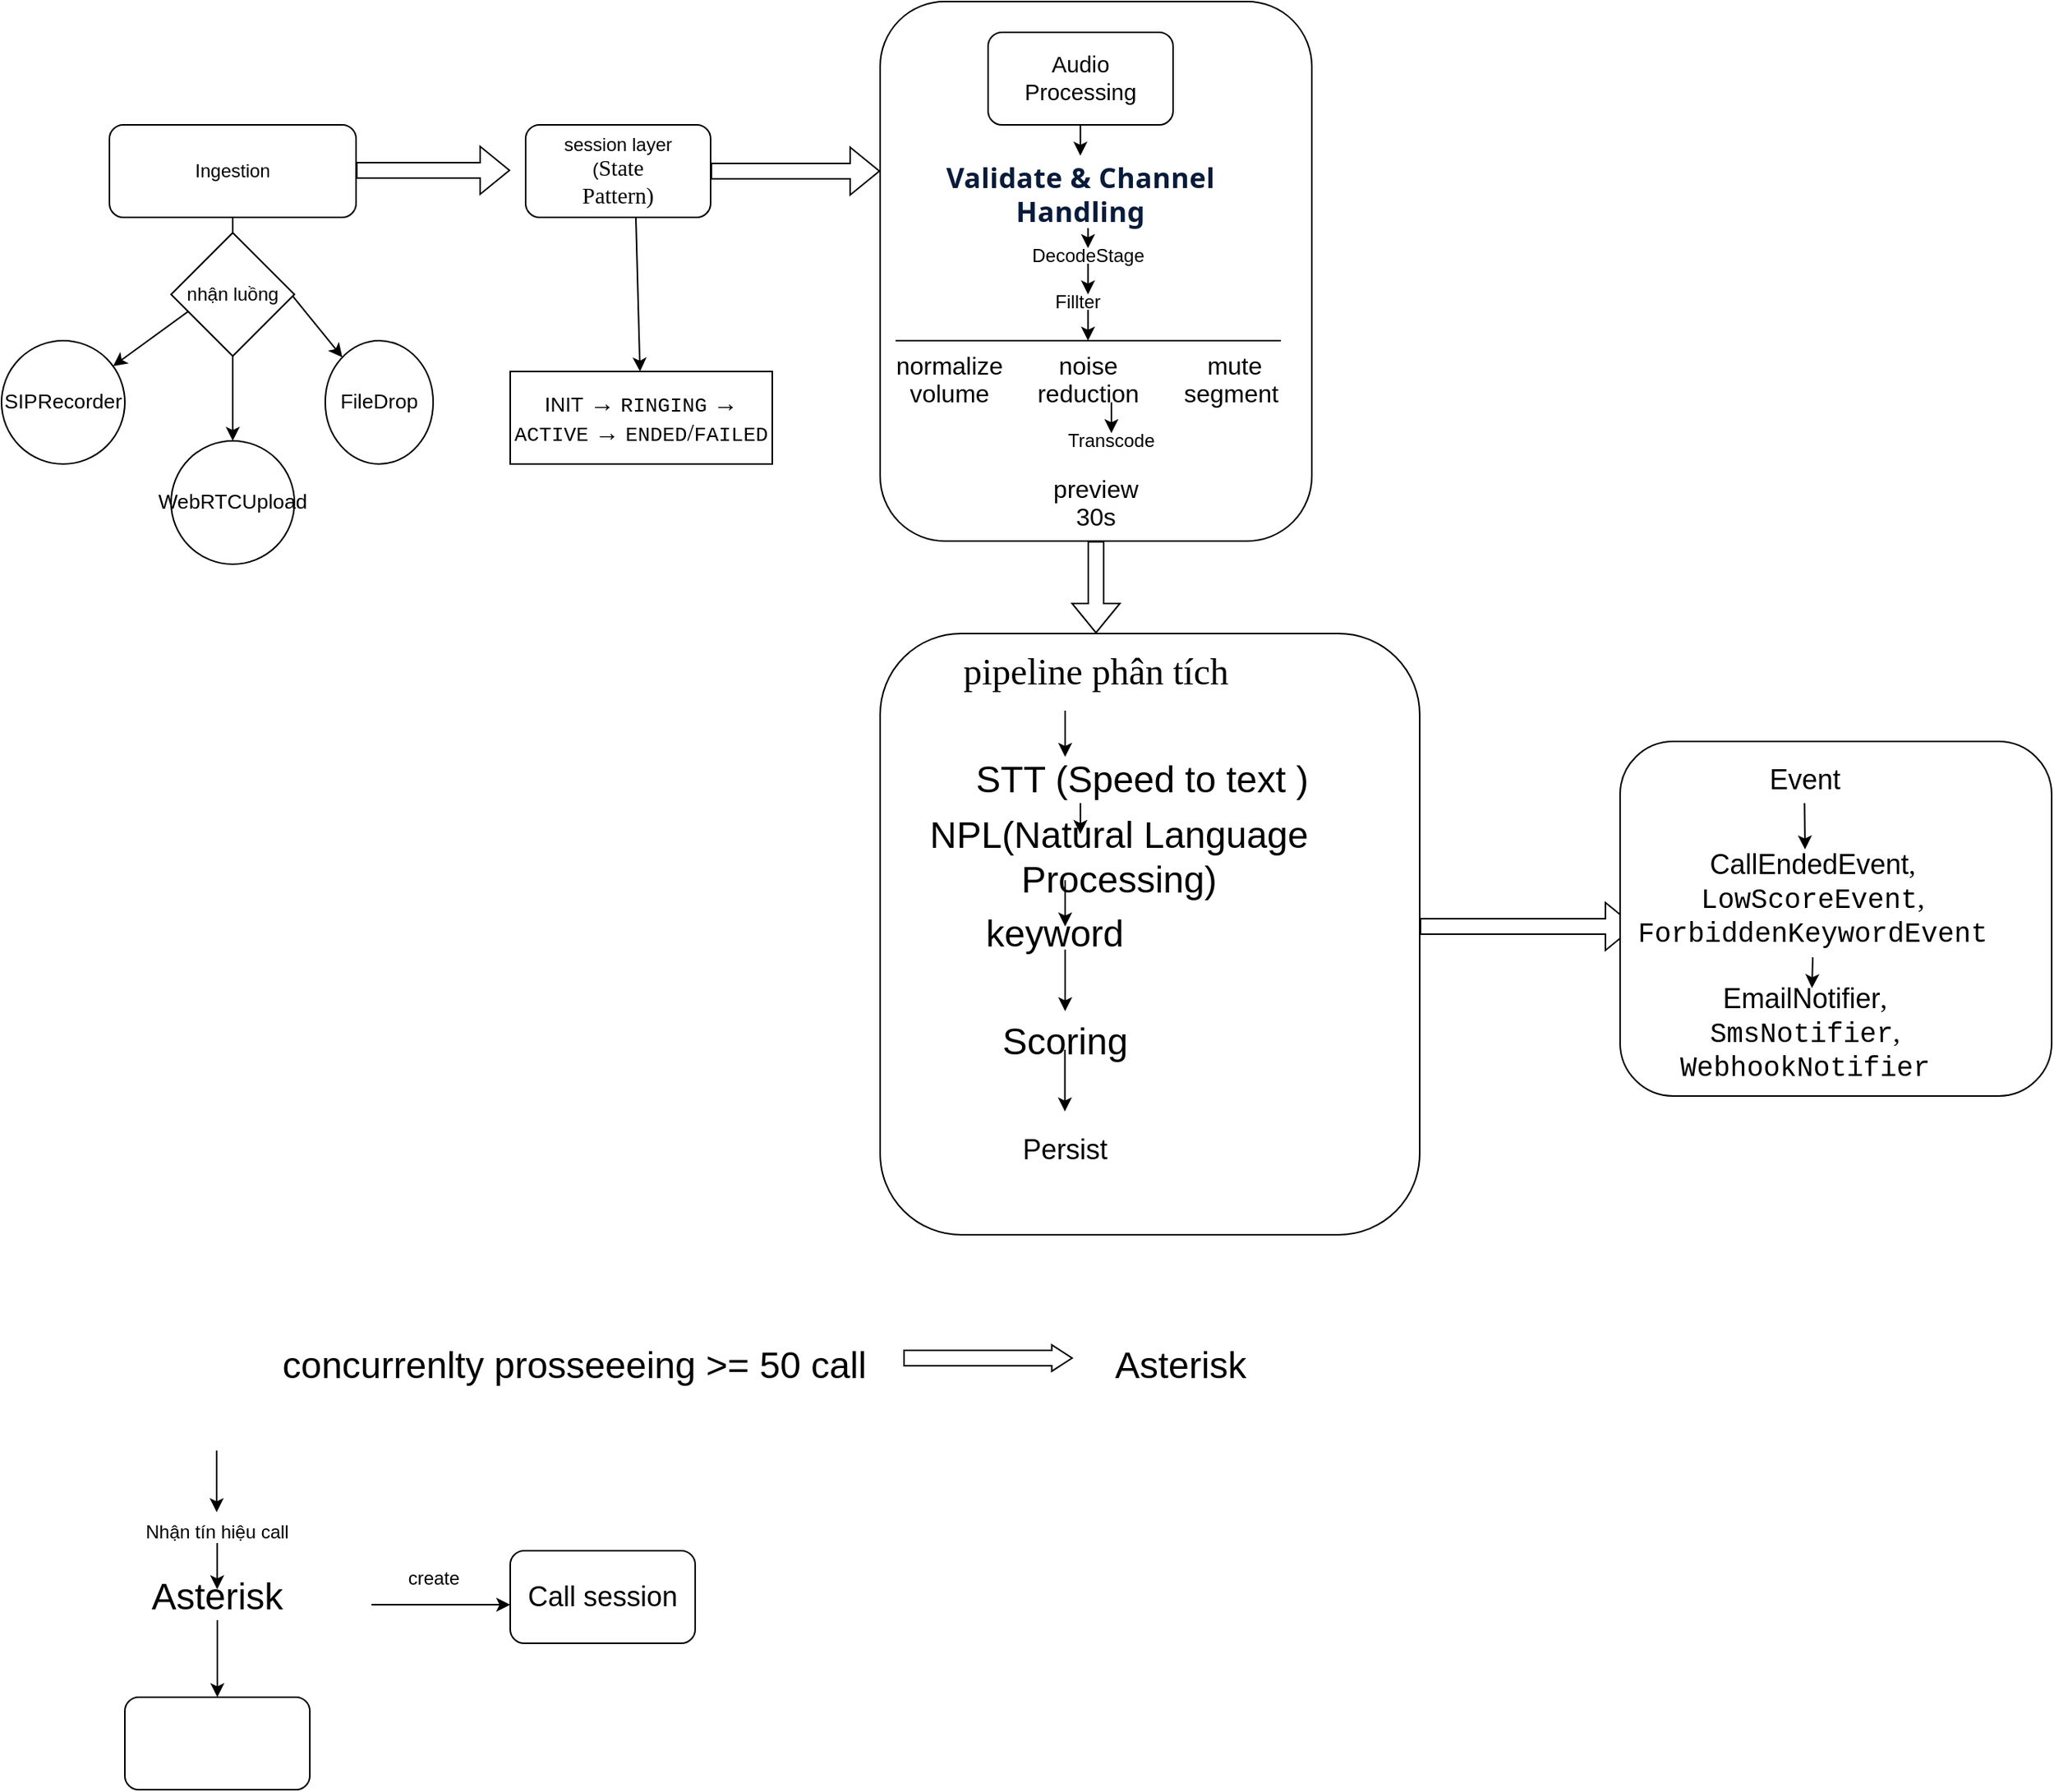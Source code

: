 <mxfile version="28.2.0">
  <diagram name="Trang-1" id="oZ52oYvjrc90oJdQxdDQ">
    <mxGraphModel dx="533" dy="1393" grid="1" gridSize="10" guides="1" tooltips="1" connect="1" arrows="1" fold="1" page="1" pageScale="1" pageWidth="827" pageHeight="1169" math="0" shadow="0">
      <root>
        <mxCell id="0" />
        <mxCell id="1" parent="0" />
        <mxCell id="zGxczyXv4zAKZU_s1g3h-1" value="Ingestion" style="rounded=1;whiteSpace=wrap;html=1;" parent="1" vertex="1">
          <mxGeometry x="100" y="10" width="160" height="60" as="geometry" />
        </mxCell>
        <mxCell id="zGxczyXv4zAKZU_s1g3h-2" value="" style="shape=flexArrow;endArrow=classic;html=1;rounded=0;" parent="1" edge="1">
          <mxGeometry width="50" height="50" relative="1" as="geometry">
            <mxPoint x="260" y="39.5" as="sourcePoint" />
            <mxPoint x="360" y="39.5" as="targetPoint" />
          </mxGeometry>
        </mxCell>
        <mxCell id="zGxczyXv4zAKZU_s1g3h-3" value="session layer&lt;div&gt;(&lt;span style=&quot;font-family: Cambria, serif; font-size: 11pt; background-color: transparent; color: light-dark(rgb(0, 0, 0), rgb(255, 255, 255));&quot;&gt;State&lt;br/&gt;Pattern)&lt;/span&gt;&lt;/div&gt;" style="rounded=1;whiteSpace=wrap;html=1;" parent="1" vertex="1">
          <mxGeometry x="370" y="10" width="120" height="60" as="geometry" />
        </mxCell>
        <mxCell id="zGxczyXv4zAKZU_s1g3h-4" value="&lt;span style=&quot;font-size:10.0pt;line-height:107%;&lt;br/&gt;font-family:&amp;quot;Courier New&amp;quot;;mso-fareast-font-family:&amp;quot;Times New Roman&amp;quot;;mso-ansi-language:&lt;br/&gt;EN-US;mso-fareast-language:EN-US;mso-bidi-language:AR-SA&quot;&gt;SIPRecorder&lt;/span&gt;" style="ellipse;whiteSpace=wrap;html=1;" parent="1" vertex="1">
          <mxGeometry x="30" y="150" width="80" height="80" as="geometry" />
        </mxCell>
        <mxCell id="zGxczyXv4zAKZU_s1g3h-5" value="&lt;span style=&quot;font-size:10.0pt;line-height:107%;&lt;br/&gt;font-family:&amp;quot;Courier New&amp;quot;;mso-fareast-font-family:&amp;quot;Times New Roman&amp;quot;;mso-ansi-language:&lt;br/&gt;EN-US;mso-fareast-language:EN-US;mso-bidi-language:AR-SA&quot;&gt;WebRTCUpload&lt;/span&gt;" style="ellipse;whiteSpace=wrap;html=1;" parent="1" vertex="1">
          <mxGeometry x="140" y="215" width="80" height="80" as="geometry" />
        </mxCell>
        <mxCell id="zGxczyXv4zAKZU_s1g3h-6" value="&lt;span style=&quot;font-size:10.0pt;line-height:107%;&lt;br/&gt;font-family:&amp;quot;Courier New&amp;quot;;mso-fareast-font-family:&amp;quot;Times New Roman&amp;quot;;mso-ansi-language:&lt;br/&gt;EN-US;mso-fareast-language:EN-US;mso-bidi-language:AR-SA&quot;&gt;FileDrop&lt;/span&gt;" style="ellipse;whiteSpace=wrap;html=1;" parent="1" vertex="1">
          <mxGeometry x="240" y="150" width="70" height="80" as="geometry" />
        </mxCell>
        <mxCell id="zGxczyXv4zAKZU_s1g3h-7" value="" style="endArrow=classic;html=1;rounded=0;exitX=0.925;exitY=0.438;exitDx=0;exitDy=0;exitPerimeter=0;" parent="1" source="zGxczyXv4zAKZU_s1g3h-11" target="zGxczyXv4zAKZU_s1g3h-6" edge="1">
          <mxGeometry width="50" height="50" relative="1" as="geometry">
            <mxPoint x="210" y="110" as="sourcePoint" />
            <mxPoint x="260" y="60" as="targetPoint" />
          </mxGeometry>
        </mxCell>
        <mxCell id="zGxczyXv4zAKZU_s1g3h-9" value="" style="endArrow=classic;html=1;rounded=0;exitX=0.5;exitY=1;exitDx=0;exitDy=0;entryX=0.5;entryY=0;entryDx=0;entryDy=0;" parent="1" target="zGxczyXv4zAKZU_s1g3h-5" edge="1">
          <mxGeometry width="50" height="50" relative="1" as="geometry">
            <mxPoint x="180" y="70" as="sourcePoint" />
            <mxPoint x="160" y="190" as="targetPoint" />
          </mxGeometry>
        </mxCell>
        <mxCell id="zGxczyXv4zAKZU_s1g3h-10" value="" style="endArrow=classic;html=1;rounded=0;" parent="1" target="zGxczyXv4zAKZU_s1g3h-4" edge="1">
          <mxGeometry width="50" height="50" relative="1" as="geometry">
            <mxPoint x="180" y="110" as="sourcePoint" />
            <mxPoint x="160" y="110" as="targetPoint" />
          </mxGeometry>
        </mxCell>
        <mxCell id="zGxczyXv4zAKZU_s1g3h-11" value="nhận luồng" style="rhombus;whiteSpace=wrap;html=1;" parent="1" vertex="1">
          <mxGeometry x="140" y="80" width="80" height="80" as="geometry" />
        </mxCell>
        <mxCell id="zGxczyXv4zAKZU_s1g3h-12" value="" style="shape=flexArrow;endArrow=classic;html=1;rounded=0;exitX=1;exitY=0.5;exitDx=0;exitDy=0;" parent="1" source="zGxczyXv4zAKZU_s1g3h-3" edge="1">
          <mxGeometry width="50" height="50" relative="1" as="geometry">
            <mxPoint x="530" y="80" as="sourcePoint" />
            <mxPoint x="600" y="40" as="targetPoint" />
          </mxGeometry>
        </mxCell>
        <mxCell id="zGxczyXv4zAKZU_s1g3h-13" value="" style="rounded=1;whiteSpace=wrap;html=1;" parent="1" vertex="1">
          <mxGeometry x="600" y="-70" width="280" height="350" as="geometry" />
        </mxCell>
        <mxCell id="zGxczyXv4zAKZU_s1g3h-15" value="&lt;span style=&quot;font-size: 14.667px;&quot;&gt;Audio&lt;/span&gt;&lt;br style=&quot;font-size: 14.667px;&quot;&gt;&lt;span style=&quot;font-size: 14.667px;&quot;&gt;Processing&lt;/span&gt;" style="rounded=1;whiteSpace=wrap;html=1;" parent="1" vertex="1">
          <mxGeometry x="670" y="-50" width="120" height="60" as="geometry" />
        </mxCell>
        <mxCell id="zGxczyXv4zAKZU_s1g3h-18" value="DecodeStage" style="text;html=1;align=center;verticalAlign=middle;whiteSpace=wrap;rounded=0;" parent="1" vertex="1">
          <mxGeometry x="705" y="80" width="60" height="30" as="geometry" />
        </mxCell>
        <mxCell id="zGxczyXv4zAKZU_s1g3h-19" value="" style="endArrow=classic;html=1;rounded=0;" parent="1" edge="1">
          <mxGeometry width="50" height="50" relative="1" as="geometry">
            <mxPoint x="734.83" y="70" as="sourcePoint" />
            <mxPoint x="734.83" y="90" as="targetPoint" />
          </mxGeometry>
        </mxCell>
        <mxCell id="zGxczyXv4zAKZU_s1g3h-20" value="Fillter&amp;nbsp;" style="text;html=1;align=center;verticalAlign=middle;whiteSpace=wrap;rounded=0;" parent="1" vertex="1">
          <mxGeometry x="700" y="110" width="60" height="30" as="geometry" />
        </mxCell>
        <mxCell id="zGxczyXv4zAKZU_s1g3h-21" value="" style="endArrow=classic;html=1;rounded=0;" parent="1" edge="1">
          <mxGeometry width="50" height="50" relative="1" as="geometry">
            <mxPoint x="734.83" y="100" as="sourcePoint" />
            <mxPoint x="734.83" y="120" as="targetPoint" />
          </mxGeometry>
        </mxCell>
        <mxCell id="zGxczyXv4zAKZU_s1g3h-22" value="&lt;span style=&quot;font-size:12.0pt;line-height:107%;&lt;br/&gt;font-family:&amp;quot;Times New Roman&amp;quot;,serif;mso-fareast-font-family:&amp;quot;Times New Roman&amp;quot;;&lt;br/&gt;mso-ansi-language:EN-US;mso-fareast-language:EN-US;mso-bidi-language:AR-SA&quot;&gt;normalize&lt;br/&gt;volume&lt;/span&gt;" style="text;html=1;align=center;verticalAlign=middle;whiteSpace=wrap;rounded=0;" parent="1" vertex="1">
          <mxGeometry x="615" y="160" width="60" height="30" as="geometry" />
        </mxCell>
        <mxCell id="zGxczyXv4zAKZU_s1g3h-23" value="&lt;span style=&quot;font-size:12.0pt;line-height:107%;&lt;br/&gt;font-family:&amp;quot;Times New Roman&amp;quot;,serif;mso-fareast-font-family:&amp;quot;Times New Roman&amp;quot;;&lt;br/&gt;mso-ansi-language:EN-US;mso-fareast-language:EN-US;mso-bidi-language:AR-SA&quot;&gt;noise reduction&lt;/span&gt;" style="text;html=1;align=center;verticalAlign=middle;whiteSpace=wrap;rounded=0;" parent="1" vertex="1">
          <mxGeometry x="705" y="160" width="60" height="30" as="geometry" />
        </mxCell>
        <mxCell id="zGxczyXv4zAKZU_s1g3h-24" value="&lt;span style=&quot;font-size:12.0pt;line-height:107%;&lt;br/&gt;font-family:&amp;quot;Times New Roman&amp;quot;,serif;mso-fareast-font-family:&amp;quot;Times New Roman&amp;quot;;&lt;br/&gt;mso-ansi-language:EN-US;mso-fareast-language:EN-US;mso-bidi-language:AR-SA&quot;&gt;mute&lt;br/&gt;segment&amp;nbsp;&lt;/span&gt;" style="text;html=1;align=center;verticalAlign=middle;whiteSpace=wrap;rounded=0;" parent="1" vertex="1">
          <mxGeometry x="800" y="160" width="60" height="30" as="geometry" />
        </mxCell>
        <mxCell id="zGxczyXv4zAKZU_s1g3h-25" value="" style="endArrow=classic;html=1;rounded=0;" parent="1" edge="1">
          <mxGeometry width="50" height="50" relative="1" as="geometry">
            <mxPoint x="734.83" y="130" as="sourcePoint" />
            <mxPoint x="734.83" y="150" as="targetPoint" />
          </mxGeometry>
        </mxCell>
        <mxCell id="zGxczyXv4zAKZU_s1g3h-27" value="" style="endArrow=none;html=1;rounded=0;" parent="1" edge="1">
          <mxGeometry width="50" height="50" relative="1" as="geometry">
            <mxPoint x="610" y="150" as="sourcePoint" />
            <mxPoint x="860" y="150" as="targetPoint" />
          </mxGeometry>
        </mxCell>
        <mxCell id="zGxczyXv4zAKZU_s1g3h-29" value="" style="endArrow=classic;html=1;rounded=0;" parent="1" edge="1">
          <mxGeometry width="50" height="50" relative="1" as="geometry">
            <mxPoint x="750" y="190" as="sourcePoint" />
            <mxPoint x="750" y="210" as="targetPoint" />
          </mxGeometry>
        </mxCell>
        <mxCell id="zGxczyXv4zAKZU_s1g3h-30" value="Transcode" style="text;html=1;align=center;verticalAlign=middle;whiteSpace=wrap;rounded=0;" parent="1" vertex="1">
          <mxGeometry x="720" y="200" width="60" height="30" as="geometry" />
        </mxCell>
        <mxCell id="zGxczyXv4zAKZU_s1g3h-32" value="&lt;span style=&quot;font-size: 12pt; line-height: 107%;&quot;&gt;preview&lt;br&gt;30s&lt;/span&gt;" style="text;html=1;align=center;verticalAlign=middle;whiteSpace=wrap;rounded=0;" parent="1" vertex="1">
          <mxGeometry x="710" y="240" width="60" height="30" as="geometry" />
        </mxCell>
        <mxCell id="zGxczyXv4zAKZU_s1g3h-33" value="" style="shape=flexArrow;endArrow=classic;html=1;rounded=0;exitX=0.5;exitY=1;exitDx=0;exitDy=0;" parent="1" source="zGxczyXv4zAKZU_s1g3h-13" edge="1">
          <mxGeometry width="50" height="50" relative="1" as="geometry">
            <mxPoint x="700" y="370" as="sourcePoint" />
            <mxPoint x="740" y="340" as="targetPoint" />
          </mxGeometry>
        </mxCell>
        <mxCell id="zGxczyXv4zAKZU_s1g3h-34" value="" style="rounded=1;whiteSpace=wrap;html=1;" parent="1" vertex="1">
          <mxGeometry x="600" y="340" width="350" height="390" as="geometry" />
        </mxCell>
        <mxCell id="zGxczyXv4zAKZU_s1g3h-35" value="&lt;div&gt;&lt;font style=&quot;font-size: 24px;&quot; face=&quot;Times New Roman, serif&quot;&gt;pipeline phân tích&lt;/font&gt;&lt;/div&gt;" style="text;html=1;align=center;verticalAlign=middle;whiteSpace=wrap;rounded=0;" parent="1" vertex="1">
          <mxGeometry x="650" y="340" width="180" height="50" as="geometry" />
        </mxCell>
        <mxCell id="zGxczyXv4zAKZU_s1g3h-36" value="" style="endArrow=classic;html=1;rounded=0;" parent="1" edge="1">
          <mxGeometry width="50" height="50" relative="1" as="geometry">
            <mxPoint x="720" y="390" as="sourcePoint" />
            <mxPoint x="720" y="420" as="targetPoint" />
          </mxGeometry>
        </mxCell>
        <mxCell id="zGxczyXv4zAKZU_s1g3h-37" value="&lt;font style=&quot;font-size: 24px;&quot;&gt;STT (Speed to text )&lt;/font&gt;" style="text;html=1;align=center;verticalAlign=middle;whiteSpace=wrap;rounded=0;" parent="1" vertex="1">
          <mxGeometry x="660" y="420" width="220" height="30" as="geometry" />
        </mxCell>
        <mxCell id="zGxczyXv4zAKZU_s1g3h-38" value="" style="endArrow=classic;html=1;rounded=0;" parent="1" edge="1">
          <mxGeometry width="50" height="50" relative="1" as="geometry">
            <mxPoint x="729.89" y="450" as="sourcePoint" />
            <mxPoint x="729.89" y="470" as="targetPoint" />
          </mxGeometry>
        </mxCell>
        <mxCell id="zGxczyXv4zAKZU_s1g3h-39" value="&lt;font style=&quot;font-size: 24px;&quot;&gt;NPL(Natural Language Processing)&lt;/font&gt;" style="text;html=1;align=center;verticalAlign=middle;whiteSpace=wrap;rounded=0;" parent="1" vertex="1">
          <mxGeometry x="580" y="470" width="350" height="30" as="geometry" />
        </mxCell>
        <mxCell id="zGxczyXv4zAKZU_s1g3h-41" value="" style="endArrow=classic;html=1;rounded=0;" parent="1" edge="1">
          <mxGeometry width="50" height="50" relative="1" as="geometry">
            <mxPoint x="720" y="500" as="sourcePoint" />
            <mxPoint x="720" y="530" as="targetPoint" />
          </mxGeometry>
        </mxCell>
        <mxCell id="zGxczyXv4zAKZU_s1g3h-42" value="&lt;font style=&quot;font-size: 24px;&quot;&gt;keyword&amp;nbsp;&amp;nbsp;&lt;/font&gt;" style="text;html=1;align=center;verticalAlign=middle;whiteSpace=wrap;rounded=0;" parent="1" vertex="1">
          <mxGeometry x="690" y="520" width="60" height="30" as="geometry" />
        </mxCell>
        <mxCell id="zGxczyXv4zAKZU_s1g3h-43" value="" style="endArrow=classic;html=1;rounded=0;" parent="1" edge="1">
          <mxGeometry width="50" height="50" relative="1" as="geometry">
            <mxPoint x="720" y="545" as="sourcePoint" />
            <mxPoint x="720" y="585" as="targetPoint" />
          </mxGeometry>
        </mxCell>
        <mxCell id="zGxczyXv4zAKZU_s1g3h-44" value="&lt;font style=&quot;font-size: 24px;&quot;&gt;Scoring&lt;/font&gt;" style="text;html=1;align=center;verticalAlign=middle;whiteSpace=wrap;rounded=0;" parent="1" vertex="1">
          <mxGeometry x="690" y="590" width="60" height="30" as="geometry" />
        </mxCell>
        <mxCell id="zGxczyXv4zAKZU_s1g3h-45" value="" style="endArrow=classic;html=1;rounded=0;" parent="1" edge="1">
          <mxGeometry width="50" height="50" relative="1" as="geometry">
            <mxPoint x="719.83" y="610" as="sourcePoint" />
            <mxPoint x="719.83" y="650" as="targetPoint" />
          </mxGeometry>
        </mxCell>
        <mxCell id="zGxczyXv4zAKZU_s1g3h-46" value="&lt;font style=&quot;font-size: 18px;&quot;&gt;Persist&lt;/font&gt;" style="text;html=1;align=center;verticalAlign=middle;whiteSpace=wrap;rounded=0;" parent="1" vertex="1">
          <mxGeometry x="690" y="660" width="60" height="30" as="geometry" />
        </mxCell>
        <mxCell id="XSoXdX0b8qnvbSrApE6H-1" value="" style="shape=flexArrow;endArrow=classic;html=1;rounded=0;" parent="1" edge="1">
          <mxGeometry width="50" height="50" relative="1" as="geometry">
            <mxPoint x="950" y="530" as="sourcePoint" />
            <mxPoint x="1090" y="530" as="targetPoint" />
          </mxGeometry>
        </mxCell>
        <mxCell id="XSoXdX0b8qnvbSrApE6H-2" value="" style="rounded=1;whiteSpace=wrap;html=1;" parent="1" vertex="1">
          <mxGeometry x="1080" y="410" width="280" height="230" as="geometry" />
        </mxCell>
        <mxCell id="XSoXdX0b8qnvbSrApE6H-4" value="&lt;font style=&quot;font-size: 18px;&quot;&gt;Event&lt;/font&gt;" style="text;html=1;align=center;verticalAlign=middle;whiteSpace=wrap;rounded=0;" parent="1" vertex="1">
          <mxGeometry x="1165" y="420" width="70" height="30" as="geometry" />
        </mxCell>
        <mxCell id="XSoXdX0b8qnvbSrApE6H-5" value="" style="endArrow=classic;html=1;rounded=0;" parent="1" edge="1">
          <mxGeometry width="50" height="50" relative="1" as="geometry">
            <mxPoint x="1199.66" y="450" as="sourcePoint" />
            <mxPoint x="1200" y="480" as="targetPoint" />
          </mxGeometry>
        </mxCell>
        <mxCell id="XSoXdX0b8qnvbSrApE6H-6" value="&lt;br&gt;&lt;font style=&quot;font-size: 18px;&quot;&gt;&lt;span style=&quot;line-height: 107%;&quot;&gt;CallEndedEvent&lt;/span&gt;&lt;span style=&quot;line-height: 107%; font-family: &amp;quot;Times New Roman&amp;quot;, serif;&quot;&gt;, &lt;/span&gt;&lt;span style=&quot;font-family: &amp;quot;Courier New&amp;quot;;&quot;&gt;LowScoreEvent&lt;/span&gt;&lt;span style=&quot;line-height: 107%; font-family: &amp;quot;Times New Roman&amp;quot;, serif;&quot;&gt;, &lt;/span&gt;&lt;span style=&quot;font-family: &amp;quot;Courier New&amp;quot;;&quot;&gt;ForbiddenKeywordEvent&lt;/span&gt;&lt;br&gt;&lt;/font&gt;&lt;br&gt;&lt;div&gt;&lt;br/&gt;&lt;/div&gt;" style="text;html=1;align=center;verticalAlign=middle;whiteSpace=wrap;rounded=0;" parent="1" vertex="1">
          <mxGeometry x="1120" y="500" width="170" height="40" as="geometry" />
        </mxCell>
        <mxCell id="XSoXdX0b8qnvbSrApE6H-7" value="" style="endArrow=classic;html=1;rounded=0;" parent="1" edge="1">
          <mxGeometry width="50" height="50" relative="1" as="geometry">
            <mxPoint x="1205" y="550" as="sourcePoint" />
            <mxPoint x="1204.5" y="570" as="targetPoint" />
          </mxGeometry>
        </mxCell>
        <mxCell id="XSoXdX0b8qnvbSrApE6H-8" value="&lt;font style=&quot;font-size: 18px;&quot;&gt;&lt;span style=&quot;line-height: 107%;&quot;&gt;EmailNotifier&lt;/span&gt;&lt;span style=&quot;line-height: 107%; font-family: &amp;quot;Times New Roman&amp;quot;, serif;&quot;&gt;, &lt;/span&gt;&lt;span style=&quot;font-family: &amp;quot;Courier New&amp;quot;;&quot;&gt;SmsNotifier&lt;/span&gt;&lt;span style=&quot;line-height: 107%; font-family: &amp;quot;Times New Roman&amp;quot;, serif;&quot;&gt;, &lt;/span&gt;&lt;span style=&quot;font-family: &amp;quot;Courier New&amp;quot;;&quot;&gt;WebhookNotifier&lt;/span&gt;&lt;/font&gt;" style="text;html=1;align=center;verticalAlign=middle;whiteSpace=wrap;rounded=0;" parent="1" vertex="1">
          <mxGeometry x="1100" y="585" width="200" height="30" as="geometry" />
        </mxCell>
        <mxCell id="XSoXdX0b8qnvbSrApE6H-9" value="&lt;span style=&quot;font-size:10.0pt;line-height:107%;&lt;br/&gt;font-family:&amp;quot;Courier New&amp;quot;;mso-fareast-font-family:&amp;quot;Times New Roman&amp;quot;;mso-ansi-language:&lt;br/&gt;EN-US;mso-fareast-language:EN-US;mso-bidi-language:AR-SA&quot;&gt;INIT&lt;/span&gt;&lt;span style=&quot;font-size:12.0pt;line-height:107%;font-family:&amp;quot;Times New Roman&amp;quot;,serif;&lt;br/&gt;mso-fareast-font-family:&amp;quot;Times New Roman&amp;quot;;mso-ansi-language:EN-US;mso-fareast-language:&lt;br/&gt;EN-US;mso-bidi-language:AR-SA&quot;&gt; → &lt;/span&gt;&lt;span style=&quot;font-size:10.0pt;&lt;br/&gt;line-height:107%;font-family:&amp;quot;Courier New&amp;quot;;mso-fareast-font-family:&amp;quot;Times New Roman&amp;quot;;&lt;br/&gt;mso-ansi-language:EN-US;mso-fareast-language:EN-US;mso-bidi-language:AR-SA&quot;&gt;RINGING&lt;/span&gt;&lt;span style=&quot;font-size:12.0pt;line-height:107%;font-family:&amp;quot;Times New Roman&amp;quot;,serif;&lt;br/&gt;mso-fareast-font-family:&amp;quot;Times New Roman&amp;quot;;mso-ansi-language:EN-US;mso-fareast-language:&lt;br/&gt;EN-US;mso-bidi-language:AR-SA&quot;&gt; → &lt;/span&gt;&lt;span style=&quot;font-size:10.0pt;&lt;br/&gt;line-height:107%;font-family:&amp;quot;Courier New&amp;quot;;mso-fareast-font-family:&amp;quot;Times New Roman&amp;quot;;&lt;br/&gt;mso-ansi-language:EN-US;mso-fareast-language:EN-US;mso-bidi-language:AR-SA&quot;&gt;ACTIVE&lt;/span&gt;&lt;span style=&quot;font-size:12.0pt;line-height:107%;font-family:&amp;quot;Times New Roman&amp;quot;,serif;&lt;br/&gt;mso-fareast-font-family:&amp;quot;Times New Roman&amp;quot;;mso-ansi-language:EN-US;mso-fareast-language:&lt;br/&gt;EN-US;mso-bidi-language:AR-SA&quot;&gt; → &lt;/span&gt;&lt;span style=&quot;font-size:10.0pt;&lt;br/&gt;line-height:107%;font-family:&amp;quot;Courier New&amp;quot;;mso-fareast-font-family:&amp;quot;Times New Roman&amp;quot;;&lt;br/&gt;mso-ansi-language:EN-US;mso-fareast-language:EN-US;mso-bidi-language:AR-SA&quot;&gt;ENDED&lt;/span&gt;&lt;span style=&quot;font-size:12.0pt;line-height:107%;font-family:&amp;quot;Times New Roman&amp;quot;,serif;&lt;br/&gt;mso-fareast-font-family:&amp;quot;Times New Roman&amp;quot;;mso-ansi-language:EN-US;mso-fareast-language:&lt;br/&gt;EN-US;mso-bidi-language:AR-SA&quot;&gt;/&lt;/span&gt;&lt;span style=&quot;font-size:10.0pt;&lt;br/&gt;line-height:107%;font-family:&amp;quot;Courier New&amp;quot;;mso-fareast-font-family:&amp;quot;Times New Roman&amp;quot;;&lt;br/&gt;mso-ansi-language:EN-US;mso-fareast-language:EN-US;mso-bidi-language:AR-SA&quot;&gt;FAILED&lt;/span&gt;" style="rounded=0;whiteSpace=wrap;html=1;" parent="1" vertex="1">
          <mxGeometry x="360" y="170" width="170" height="60" as="geometry" />
        </mxCell>
        <mxCell id="XSoXdX0b8qnvbSrApE6H-10" value="" style="endArrow=classic;html=1;rounded=0;exitX=0.596;exitY=1.008;exitDx=0;exitDy=0;exitPerimeter=0;" parent="1" source="zGxczyXv4zAKZU_s1g3h-3" target="XSoXdX0b8qnvbSrApE6H-9" edge="1">
          <mxGeometry width="50" height="50" relative="1" as="geometry">
            <mxPoint x="390" y="140" as="sourcePoint" />
            <mxPoint x="440" y="90" as="targetPoint" />
          </mxGeometry>
        </mxCell>
        <mxCell id="XSoXdX0b8qnvbSrApE6H-11" value="&lt;font style=&quot;font-size: 24px;&quot;&gt;concurrenlty prosseeeing &amp;gt;= 50 call&amp;nbsp;&lt;/font&gt;" style="text;html=1;align=center;verticalAlign=middle;whiteSpace=wrap;rounded=0;" parent="1" vertex="1">
          <mxGeometry x="210" y="800" width="390" height="30" as="geometry" />
        </mxCell>
        <mxCell id="XSoXdX0b8qnvbSrApE6H-12" value="" style="shape=flexArrow;endArrow=classic;html=1;rounded=0;endWidth=6.154;endSize=4.062;" parent="1" edge="1">
          <mxGeometry width="50" height="50" relative="1" as="geometry">
            <mxPoint x="615" y="810" as="sourcePoint" />
            <mxPoint x="725" y="810" as="targetPoint" />
          </mxGeometry>
        </mxCell>
        <mxCell id="XSoXdX0b8qnvbSrApE6H-13" value="&lt;font style=&quot;font-size: 24px;&quot;&gt;Asterisk&lt;/font&gt;" style="text;html=1;align=center;verticalAlign=middle;whiteSpace=wrap;rounded=0;" parent="1" vertex="1">
          <mxGeometry x="765" y="800" width="60" height="30" as="geometry" />
        </mxCell>
        <mxCell id="XSoXdX0b8qnvbSrApE6H-14" value="&lt;span style=&quot;color: rgb(8, 27, 58); font-family: SegoeuiPc, &amp;quot;Segoe UI&amp;quot;, &amp;quot;San Francisco&amp;quot;, &amp;quot;Helvetica Neue&amp;quot;, Helvetica, &amp;quot;Lucida Grande&amp;quot;, Roboto, Ubuntu, Tahoma, &amp;quot;Microsoft Sans Serif&amp;quot;, Arial, sans-serif; letter-spacing: 0.2px; text-align: start; white-space-collapse: preserve; background-color: rgb(255, 255, 255);&quot;&gt;&lt;b style=&quot;&quot;&gt;&lt;font style=&quot;font-size: 18px;&quot;&gt;Validate &amp;amp; Channel Handling&lt;/font&gt;&lt;/b&gt;&lt;/span&gt;" style="text;html=1;align=center;verticalAlign=middle;whiteSpace=wrap;rounded=0;" parent="1" vertex="1">
          <mxGeometry x="640" y="40" width="180" height="30" as="geometry" />
        </mxCell>
        <mxCell id="XSoXdX0b8qnvbSrApE6H-15" value="" style="endArrow=classic;html=1;rounded=0;" parent="1" edge="1">
          <mxGeometry width="50" height="50" relative="1" as="geometry">
            <mxPoint x="729.88" y="10" as="sourcePoint" />
            <mxPoint x="729.88" y="30" as="targetPoint" />
          </mxGeometry>
        </mxCell>
        <mxCell id="XSoXdX0b8qnvbSrApE6H-17" value="&lt;span style=&quot;font-size: 24px;&quot;&gt;Asterisk&lt;/span&gt;" style="text;html=1;align=center;verticalAlign=middle;whiteSpace=wrap;rounded=0;" parent="1" vertex="1">
          <mxGeometry x="70" y="950" width="200" height="30" as="geometry" />
        </mxCell>
        <mxCell id="XSoXdX0b8qnvbSrApE6H-18" value="" style="endArrow=classic;html=1;rounded=0;" parent="1" edge="1">
          <mxGeometry width="50" height="50" relative="1" as="geometry">
            <mxPoint x="270" y="970" as="sourcePoint" />
            <mxPoint x="360" y="970" as="targetPoint" />
          </mxGeometry>
        </mxCell>
        <mxCell id="XSoXdX0b8qnvbSrApE6H-19" value="&lt;font style=&quot;font-size: 18px;&quot;&gt;Call session&lt;/font&gt;" style="rounded=1;whiteSpace=wrap;html=1;" parent="1" vertex="1">
          <mxGeometry x="360" y="935" width="120" height="60" as="geometry" />
        </mxCell>
        <mxCell id="XSoXdX0b8qnvbSrApE6H-20" value="create" style="text;html=1;align=center;verticalAlign=middle;resizable=0;points=[];autosize=1;strokeColor=none;fillColor=none;" parent="1" vertex="1">
          <mxGeometry x="280" y="938" width="60" height="30" as="geometry" />
        </mxCell>
        <mxCell id="FCq3Fmyx5i0fTkOlm-Q0-1" value="" style="rounded=1;whiteSpace=wrap;html=1;" vertex="1" parent="1">
          <mxGeometry x="110" y="1030" width="120" height="60" as="geometry" />
        </mxCell>
        <mxCell id="FCq3Fmyx5i0fTkOlm-Q0-2" value="" style="endArrow=classic;html=1;rounded=0;entryX=0.5;entryY=0;entryDx=0;entryDy=0;" edge="1" parent="1" target="FCq3Fmyx5i0fTkOlm-Q0-1">
          <mxGeometry width="50" height="50" relative="1" as="geometry">
            <mxPoint x="170" y="980" as="sourcePoint" />
            <mxPoint x="220" y="930" as="targetPoint" />
          </mxGeometry>
        </mxCell>
        <mxCell id="FCq3Fmyx5i0fTkOlm-Q0-3" value="" style="endArrow=classic;html=1;rounded=0;" edge="1" parent="1">
          <mxGeometry width="50" height="50" relative="1" as="geometry">
            <mxPoint x="169.57" y="870" as="sourcePoint" />
            <mxPoint x="169.57" y="910" as="targetPoint" />
          </mxGeometry>
        </mxCell>
        <mxCell id="FCq3Fmyx5i0fTkOlm-Q0-4" value="Nhận tín hiệu call" style="text;html=1;align=center;verticalAlign=middle;whiteSpace=wrap;rounded=0;" vertex="1" parent="1">
          <mxGeometry x="120" y="908" width="100" height="30" as="geometry" />
        </mxCell>
        <mxCell id="FCq3Fmyx5i0fTkOlm-Q0-5" value="" style="endArrow=classic;html=1;rounded=0;" edge="1" parent="1">
          <mxGeometry width="50" height="50" relative="1" as="geometry">
            <mxPoint x="169.88" y="930" as="sourcePoint" />
            <mxPoint x="169.88" y="960" as="targetPoint" />
          </mxGeometry>
        </mxCell>
      </root>
    </mxGraphModel>
  </diagram>
</mxfile>
